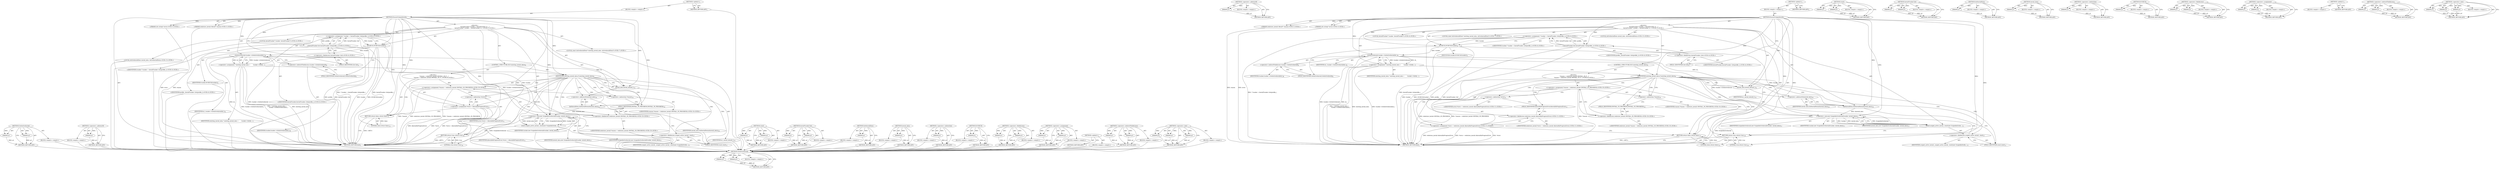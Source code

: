 digraph "&lt;operator&gt;.new" {
vulnerable_109 [label=<(METHOD,GetActiveInstall)>];
vulnerable_110 [label=<(PARAM,p1)>];
vulnerable_111 [label=<(PARAM,p2)>];
vulnerable_112 [label=<(BLOCK,&lt;empty&gt;,&lt;empty&gt;)>];
vulnerable_113 [label=<(METHOD_RETURN,ANY)>];
vulnerable_131 [label=<(METHOD,&lt;operator&gt;.addressOf)>];
vulnerable_132 [label=<(PARAM,p1)>];
vulnerable_133 [label=<(BLOCK,&lt;empty&gt;,&lt;empty&gt;)>];
vulnerable_134 [label=<(METHOD_RETURN,ANY)>];
vulnerable_6 [label=<(METHOD,&lt;global&gt;)<SUB>1</SUB>>];
vulnerable_7 [label=<(BLOCK,&lt;empty&gt;,&lt;empty&gt;)<SUB>1</SUB>>];
vulnerable_8 [label=<(METHOD,EnsureUniqueInstall)<SUB>1</SUB>>];
vulnerable_9 [label="<(PARAM,webstore_install::Result* reason)<SUB>2</SUB>>"];
vulnerable_10 [label="<(PARAM,std::string* error)<SUB>3</SUB>>"];
vulnerable_11 [label="<(BLOCK,{
  InstallTracker* tracker = InstallTracker::G...,{
  InstallTracker* tracker = InstallTracker::G...)<SUB>3</SUB>>"];
vulnerable_12 [label="<(LOCAL,InstallTracker* tracker: InstallTracker*)<SUB>4</SUB>>"];
vulnerable_13 [label="<(&lt;operator&gt;.assignment,* tracker = InstallTracker::Get(profile_))<SUB>4</SUB>>"];
vulnerable_14 [label="<(IDENTIFIER,tracker,* tracker = InstallTracker::Get(profile_))<SUB>4</SUB>>"];
vulnerable_15 [label="<(InstallTracker.Get,InstallTracker::Get(profile_))<SUB>4</SUB>>"];
vulnerable_16 [label="<(&lt;operator&gt;.fieldAccess,InstallTracker::Get)<SUB>4</SUB>>"];
vulnerable_17 [label="<(IDENTIFIER,InstallTracker,InstallTracker::Get(profile_))<SUB>4</SUB>>"];
vulnerable_18 [label=<(FIELD_IDENTIFIER,Get,Get)<SUB>4</SUB>>];
vulnerable_19 [label="<(IDENTIFIER,profile_,InstallTracker::Get(profile_))<SUB>4</SUB>>"];
vulnerable_20 [label=<(DCHECK,DCHECK(tracker))<SUB>5</SUB>>];
vulnerable_21 [label=<(IDENTIFIER,tracker,DCHECK(tracker))<SUB>5</SUB>>];
vulnerable_22 [label="<(LOCAL,const ActiveInstallData* existing_install_data: ActiveInstallData*)<SUB>7</SUB>>"];
vulnerable_23 [label=<(&lt;operator&gt;.assignment,* existing_install_data =
       tracker-&gt;GetAc...)<SUB>7</SUB>>];
vulnerable_24 [label=<(IDENTIFIER,existing_install_data,* existing_install_data =
       tracker-&gt;GetAc...)<SUB>7</SUB>>];
vulnerable_25 [label=<(GetActiveInstall,tracker-&gt;GetActiveInstall(id_))<SUB>8</SUB>>];
vulnerable_26 [label=<(&lt;operator&gt;.indirectFieldAccess,tracker-&gt;GetActiveInstall)<SUB>8</SUB>>];
vulnerable_27 [label=<(IDENTIFIER,tracker,tracker-&gt;GetActiveInstall(id_))<SUB>8</SUB>>];
vulnerable_28 [label=<(FIELD_IDENTIFIER,GetActiveInstall,GetActiveInstall)<SUB>8</SUB>>];
vulnerable_29 [label=<(IDENTIFIER,id_,tracker-&gt;GetActiveInstall(id_))<SUB>8</SUB>>];
vulnerable_30 [label=<(CONTROL_STRUCTURE,IF,if (existing_install_data))<SUB>9</SUB>>];
vulnerable_31 [label=<(IDENTIFIER,existing_install_data,if (existing_install_data))<SUB>9</SUB>>];
vulnerable_32 [label="<(BLOCK,{
     *reason = webstore_install::INSTALL_IN_P...,{
     *reason = webstore_install::INSTALL_IN_P...)<SUB>9</SUB>>"];
vulnerable_33 [label="<(&lt;operator&gt;.assignment,*reason = webstore_install::INSTALL_IN_PROGRESS)<SUB>10</SUB>>"];
vulnerable_34 [label=<(&lt;operator&gt;.indirection,*reason)<SUB>10</SUB>>];
vulnerable_35 [label="<(IDENTIFIER,reason,*reason = webstore_install::INSTALL_IN_PROGRESS)<SUB>10</SUB>>"];
vulnerable_36 [label="<(&lt;operator&gt;.fieldAccess,webstore_install::INSTALL_IN_PROGRESS)<SUB>10</SUB>>"];
vulnerable_37 [label="<(IDENTIFIER,webstore_install,*reason = webstore_install::INSTALL_IN_PROGRESS)<SUB>10</SUB>>"];
vulnerable_38 [label=<(FIELD_IDENTIFIER,INSTALL_IN_PROGRESS,INSTALL_IN_PROGRESS)<SUB>10</SUB>>];
vulnerable_39 [label=<(&lt;operator&gt;.assignment,*error = kInstallInProgressError)<SUB>11</SUB>>];
vulnerable_40 [label=<(&lt;operator&gt;.indirection,*error)<SUB>11</SUB>>];
vulnerable_41 [label=<(IDENTIFIER,error,*error = kInstallInProgressError)<SUB>11</SUB>>];
vulnerable_42 [label=<(IDENTIFIER,kInstallInProgressError,*error = kInstallInProgressError)<SUB>11</SUB>>];
vulnerable_43 [label=<(RETURN,return false;,return false;)<SUB>12</SUB>>];
vulnerable_44 [label=<(LITERAL,false,return false;)<SUB>12</SUB>>];
vulnerable_45 [label="<(LOCAL,ActiveInstallData install_data: ActiveInstallData)<SUB>15</SUB>>"];
vulnerable_46 [label=<(install_data,install_data(id_))<SUB>15</SUB>>];
vulnerable_47 [label=<(IDENTIFIER,id_,install_data(id_))<SUB>15</SUB>>];
vulnerable_48 [label=<(InitInstallData,InitInstallData(&amp;install_data))<SUB>16</SUB>>];
vulnerable_49 [label=<(&lt;operator&gt;.addressOf,&amp;install_data)<SUB>16</SUB>>];
vulnerable_50 [label=<(IDENTIFIER,install_data,InitInstallData(&amp;install_data))<SUB>16</SUB>>];
vulnerable_51 [label=<(reset,scoped_active_install_.reset(new ScopedActiveIn...)<SUB>17</SUB>>];
vulnerable_52 [label=<(&lt;operator&gt;.fieldAccess,scoped_active_install_.reset)<SUB>17</SUB>>];
vulnerable_53 [label=<(IDENTIFIER,scoped_active_install_,scoped_active_install_.reset(new ScopedActiveIn...)<SUB>17</SUB>>];
vulnerable_54 [label=<(FIELD_IDENTIFIER,reset,reset)<SUB>17</SUB>>];
vulnerable_55 [label=<(&lt;operator&gt;.new,new ScopedActiveInstall(tracker, install_data))<SUB>17</SUB>>];
vulnerable_56 [label=<(IDENTIFIER,ScopedActiveInstall,new ScopedActiveInstall(tracker, install_data))<SUB>17</SUB>>];
vulnerable_57 [label=<(IDENTIFIER,tracker,new ScopedActiveInstall(tracker, install_data))<SUB>17</SUB>>];
vulnerable_58 [label=<(IDENTIFIER,install_data,new ScopedActiveInstall(tracker, install_data))<SUB>17</SUB>>];
vulnerable_59 [label=<(RETURN,return true;,return true;)<SUB>18</SUB>>];
vulnerable_60 [label=<(LITERAL,true,return true;)<SUB>18</SUB>>];
vulnerable_61 [label=<(METHOD_RETURN,bool)<SUB>1</SUB>>];
vulnerable_63 [label=<(METHOD_RETURN,ANY)<SUB>1</SUB>>];
vulnerable_135 [label=<(METHOD,reset)>];
vulnerable_136 [label=<(PARAM,p1)>];
vulnerable_137 [label=<(PARAM,p2)>];
vulnerable_138 [label=<(BLOCK,&lt;empty&gt;,&lt;empty&gt;)>];
vulnerable_139 [label=<(METHOD_RETURN,ANY)>];
vulnerable_95 [label=<(METHOD,InstallTracker.Get)>];
vulnerable_96 [label=<(PARAM,p1)>];
vulnerable_97 [label=<(PARAM,p2)>];
vulnerable_98 [label=<(BLOCK,&lt;empty&gt;,&lt;empty&gt;)>];
vulnerable_99 [label=<(METHOD_RETURN,ANY)>];
vulnerable_127 [label=<(METHOD,InitInstallData)>];
vulnerable_128 [label=<(PARAM,p1)>];
vulnerable_129 [label=<(BLOCK,&lt;empty&gt;,&lt;empty&gt;)>];
vulnerable_130 [label=<(METHOD_RETURN,ANY)>];
vulnerable_123 [label=<(METHOD,install_data)>];
vulnerable_124 [label=<(PARAM,p1)>];
vulnerable_125 [label=<(BLOCK,&lt;empty&gt;,&lt;empty&gt;)>];
vulnerable_126 [label=<(METHOD_RETURN,ANY)>];
vulnerable_119 [label=<(METHOD,&lt;operator&gt;.indirection)>];
vulnerable_120 [label=<(PARAM,p1)>];
vulnerable_121 [label=<(BLOCK,&lt;empty&gt;,&lt;empty&gt;)>];
vulnerable_122 [label=<(METHOD_RETURN,ANY)>];
vulnerable_105 [label=<(METHOD,DCHECK)>];
vulnerable_106 [label=<(PARAM,p1)>];
vulnerable_107 [label=<(BLOCK,&lt;empty&gt;,&lt;empty&gt;)>];
vulnerable_108 [label=<(METHOD_RETURN,ANY)>];
vulnerable_100 [label=<(METHOD,&lt;operator&gt;.fieldAccess)>];
vulnerable_101 [label=<(PARAM,p1)>];
vulnerable_102 [label=<(PARAM,p2)>];
vulnerable_103 [label=<(BLOCK,&lt;empty&gt;,&lt;empty&gt;)>];
vulnerable_104 [label=<(METHOD_RETURN,ANY)>];
vulnerable_90 [label=<(METHOD,&lt;operator&gt;.assignment)>];
vulnerable_91 [label=<(PARAM,p1)>];
vulnerable_92 [label=<(PARAM,p2)>];
vulnerable_93 [label=<(BLOCK,&lt;empty&gt;,&lt;empty&gt;)>];
vulnerable_94 [label=<(METHOD_RETURN,ANY)>];
vulnerable_84 [label=<(METHOD,&lt;global&gt;)<SUB>1</SUB>>];
vulnerable_85 [label=<(BLOCK,&lt;empty&gt;,&lt;empty&gt;)>];
vulnerable_86 [label=<(METHOD_RETURN,ANY)>];
vulnerable_114 [label=<(METHOD,&lt;operator&gt;.indirectFieldAccess)>];
vulnerable_115 [label=<(PARAM,p1)>];
vulnerable_116 [label=<(PARAM,p2)>];
vulnerable_117 [label=<(BLOCK,&lt;empty&gt;,&lt;empty&gt;)>];
vulnerable_118 [label=<(METHOD_RETURN,ANY)>];
vulnerable_140 [label=<(METHOD,&lt;operator&gt;.new)>];
vulnerable_141 [label=<(PARAM,p1)>];
vulnerable_142 [label=<(PARAM,p2)>];
vulnerable_143 [label=<(PARAM,p3)>];
vulnerable_144 [label=<(BLOCK,&lt;empty&gt;,&lt;empty&gt;)>];
vulnerable_145 [label=<(METHOD_RETURN,ANY)>];
fixed_111 [label=<(METHOD,GetActiveInstall)>];
fixed_112 [label=<(PARAM,p1)>];
fixed_113 [label=<(PARAM,p2)>];
fixed_114 [label=<(BLOCK,&lt;empty&gt;,&lt;empty&gt;)>];
fixed_115 [label=<(METHOD_RETURN,ANY)>];
fixed_133 [label=<(METHOD,&lt;operator&gt;.addressOf)>];
fixed_134 [label=<(PARAM,p1)>];
fixed_135 [label=<(BLOCK,&lt;empty&gt;,&lt;empty&gt;)>];
fixed_136 [label=<(METHOD_RETURN,ANY)>];
fixed_6 [label=<(METHOD,&lt;global&gt;)<SUB>1</SUB>>];
fixed_7 [label=<(BLOCK,&lt;empty&gt;,&lt;empty&gt;)<SUB>1</SUB>>];
fixed_8 [label=<(METHOD,EnsureUniqueInstall)<SUB>1</SUB>>];
fixed_9 [label="<(PARAM,webstore_install::Result* reason)<SUB>2</SUB>>"];
fixed_10 [label="<(PARAM,std::string* error)<SUB>3</SUB>>"];
fixed_11 [label="<(BLOCK,{
  InstallTracker* tracker = InstallTracker::G...,{
  InstallTracker* tracker = InstallTracker::G...)<SUB>3</SUB>>"];
fixed_12 [label="<(LOCAL,InstallTracker* tracker: InstallTracker*)<SUB>4</SUB>>"];
fixed_13 [label="<(&lt;operator&gt;.assignment,* tracker = InstallTracker::Get(profile_))<SUB>4</SUB>>"];
fixed_14 [label="<(IDENTIFIER,tracker,* tracker = InstallTracker::Get(profile_))<SUB>4</SUB>>"];
fixed_15 [label="<(InstallTracker.Get,InstallTracker::Get(profile_))<SUB>4</SUB>>"];
fixed_16 [label="<(&lt;operator&gt;.fieldAccess,InstallTracker::Get)<SUB>4</SUB>>"];
fixed_17 [label="<(IDENTIFIER,InstallTracker,InstallTracker::Get(profile_))<SUB>4</SUB>>"];
fixed_18 [label=<(FIELD_IDENTIFIER,Get,Get)<SUB>4</SUB>>];
fixed_19 [label="<(IDENTIFIER,profile_,InstallTracker::Get(profile_))<SUB>4</SUB>>"];
fixed_20 [label=<(DCHECK,DCHECK(tracker))<SUB>5</SUB>>];
fixed_21 [label=<(IDENTIFIER,tracker,DCHECK(tracker))<SUB>5</SUB>>];
fixed_22 [label="<(LOCAL,const ActiveInstallData* existing_install_data: ActiveInstallData*)<SUB>7</SUB>>"];
fixed_23 [label=<(&lt;operator&gt;.assignment,* existing_install_data =
       tracker-&gt;GetAc...)<SUB>7</SUB>>];
fixed_24 [label=<(IDENTIFIER,existing_install_data,* existing_install_data =
       tracker-&gt;GetAc...)<SUB>7</SUB>>];
fixed_25 [label=<(GetActiveInstall,tracker-&gt;GetActiveInstall(id_))<SUB>8</SUB>>];
fixed_26 [label=<(&lt;operator&gt;.indirectFieldAccess,tracker-&gt;GetActiveInstall)<SUB>8</SUB>>];
fixed_27 [label=<(IDENTIFIER,tracker,tracker-&gt;GetActiveInstall(id_))<SUB>8</SUB>>];
fixed_28 [label=<(FIELD_IDENTIFIER,GetActiveInstall,GetActiveInstall)<SUB>8</SUB>>];
fixed_29 [label=<(IDENTIFIER,id_,tracker-&gt;GetActiveInstall(id_))<SUB>8</SUB>>];
fixed_30 [label=<(CONTROL_STRUCTURE,IF,if (existing_install_data))<SUB>9</SUB>>];
fixed_31 [label=<(IDENTIFIER,existing_install_data,if (existing_install_data))<SUB>9</SUB>>];
fixed_32 [label="<(BLOCK,{
     *reason = webstore_install::INSTALL_IN_P...,{
     *reason = webstore_install::INSTALL_IN_P...)<SUB>9</SUB>>"];
fixed_33 [label="<(&lt;operator&gt;.assignment,*reason = webstore_install::INSTALL_IN_PROGRESS)<SUB>10</SUB>>"];
fixed_34 [label=<(&lt;operator&gt;.indirection,*reason)<SUB>10</SUB>>];
fixed_35 [label="<(IDENTIFIER,reason,*reason = webstore_install::INSTALL_IN_PROGRESS)<SUB>10</SUB>>"];
fixed_36 [label="<(&lt;operator&gt;.fieldAccess,webstore_install::INSTALL_IN_PROGRESS)<SUB>10</SUB>>"];
fixed_37 [label="<(IDENTIFIER,webstore_install,*reason = webstore_install::INSTALL_IN_PROGRESS)<SUB>10</SUB>>"];
fixed_38 [label=<(FIELD_IDENTIFIER,INSTALL_IN_PROGRESS,INSTALL_IN_PROGRESS)<SUB>10</SUB>>];
fixed_39 [label="<(&lt;operator&gt;.assignment,*error = webstore_install::kInstallInProgressError)<SUB>11</SUB>>"];
fixed_40 [label=<(&lt;operator&gt;.indirection,*error)<SUB>11</SUB>>];
fixed_41 [label="<(IDENTIFIER,error,*error = webstore_install::kInstallInProgressError)<SUB>11</SUB>>"];
fixed_42 [label="<(&lt;operator&gt;.fieldAccess,webstore_install::kInstallInProgressError)<SUB>11</SUB>>"];
fixed_43 [label="<(IDENTIFIER,webstore_install,*error = webstore_install::kInstallInProgressError)<SUB>11</SUB>>"];
fixed_44 [label=<(FIELD_IDENTIFIER,kInstallInProgressError,kInstallInProgressError)<SUB>11</SUB>>];
fixed_45 [label=<(RETURN,return false;,return false;)<SUB>12</SUB>>];
fixed_46 [label=<(LITERAL,false,return false;)<SUB>12</SUB>>];
fixed_47 [label="<(LOCAL,ActiveInstallData install_data: ActiveInstallData)<SUB>15</SUB>>"];
fixed_48 [label=<(install_data,install_data(id_))<SUB>15</SUB>>];
fixed_49 [label=<(IDENTIFIER,id_,install_data(id_))<SUB>15</SUB>>];
fixed_50 [label=<(InitInstallData,InitInstallData(&amp;install_data))<SUB>16</SUB>>];
fixed_51 [label=<(&lt;operator&gt;.addressOf,&amp;install_data)<SUB>16</SUB>>];
fixed_52 [label=<(IDENTIFIER,install_data,InitInstallData(&amp;install_data))<SUB>16</SUB>>];
fixed_53 [label=<(reset,scoped_active_install_.reset(new ScopedActiveIn...)<SUB>17</SUB>>];
fixed_54 [label=<(&lt;operator&gt;.fieldAccess,scoped_active_install_.reset)<SUB>17</SUB>>];
fixed_55 [label=<(IDENTIFIER,scoped_active_install_,scoped_active_install_.reset(new ScopedActiveIn...)<SUB>17</SUB>>];
fixed_56 [label=<(FIELD_IDENTIFIER,reset,reset)<SUB>17</SUB>>];
fixed_57 [label=<(&lt;operator&gt;.new,new ScopedActiveInstall(tracker, install_data))<SUB>17</SUB>>];
fixed_58 [label=<(IDENTIFIER,ScopedActiveInstall,new ScopedActiveInstall(tracker, install_data))<SUB>17</SUB>>];
fixed_59 [label=<(IDENTIFIER,tracker,new ScopedActiveInstall(tracker, install_data))<SUB>17</SUB>>];
fixed_60 [label=<(IDENTIFIER,install_data,new ScopedActiveInstall(tracker, install_data))<SUB>17</SUB>>];
fixed_61 [label=<(RETURN,return true;,return true;)<SUB>18</SUB>>];
fixed_62 [label=<(LITERAL,true,return true;)<SUB>18</SUB>>];
fixed_63 [label=<(METHOD_RETURN,bool)<SUB>1</SUB>>];
fixed_65 [label=<(METHOD_RETURN,ANY)<SUB>1</SUB>>];
fixed_137 [label=<(METHOD,reset)>];
fixed_138 [label=<(PARAM,p1)>];
fixed_139 [label=<(PARAM,p2)>];
fixed_140 [label=<(BLOCK,&lt;empty&gt;,&lt;empty&gt;)>];
fixed_141 [label=<(METHOD_RETURN,ANY)>];
fixed_97 [label=<(METHOD,InstallTracker.Get)>];
fixed_98 [label=<(PARAM,p1)>];
fixed_99 [label=<(PARAM,p2)>];
fixed_100 [label=<(BLOCK,&lt;empty&gt;,&lt;empty&gt;)>];
fixed_101 [label=<(METHOD_RETURN,ANY)>];
fixed_129 [label=<(METHOD,InitInstallData)>];
fixed_130 [label=<(PARAM,p1)>];
fixed_131 [label=<(BLOCK,&lt;empty&gt;,&lt;empty&gt;)>];
fixed_132 [label=<(METHOD_RETURN,ANY)>];
fixed_125 [label=<(METHOD,install_data)>];
fixed_126 [label=<(PARAM,p1)>];
fixed_127 [label=<(BLOCK,&lt;empty&gt;,&lt;empty&gt;)>];
fixed_128 [label=<(METHOD_RETURN,ANY)>];
fixed_121 [label=<(METHOD,&lt;operator&gt;.indirection)>];
fixed_122 [label=<(PARAM,p1)>];
fixed_123 [label=<(BLOCK,&lt;empty&gt;,&lt;empty&gt;)>];
fixed_124 [label=<(METHOD_RETURN,ANY)>];
fixed_107 [label=<(METHOD,DCHECK)>];
fixed_108 [label=<(PARAM,p1)>];
fixed_109 [label=<(BLOCK,&lt;empty&gt;,&lt;empty&gt;)>];
fixed_110 [label=<(METHOD_RETURN,ANY)>];
fixed_102 [label=<(METHOD,&lt;operator&gt;.fieldAccess)>];
fixed_103 [label=<(PARAM,p1)>];
fixed_104 [label=<(PARAM,p2)>];
fixed_105 [label=<(BLOCK,&lt;empty&gt;,&lt;empty&gt;)>];
fixed_106 [label=<(METHOD_RETURN,ANY)>];
fixed_92 [label=<(METHOD,&lt;operator&gt;.assignment)>];
fixed_93 [label=<(PARAM,p1)>];
fixed_94 [label=<(PARAM,p2)>];
fixed_95 [label=<(BLOCK,&lt;empty&gt;,&lt;empty&gt;)>];
fixed_96 [label=<(METHOD_RETURN,ANY)>];
fixed_86 [label=<(METHOD,&lt;global&gt;)<SUB>1</SUB>>];
fixed_87 [label=<(BLOCK,&lt;empty&gt;,&lt;empty&gt;)>];
fixed_88 [label=<(METHOD_RETURN,ANY)>];
fixed_116 [label=<(METHOD,&lt;operator&gt;.indirectFieldAccess)>];
fixed_117 [label=<(PARAM,p1)>];
fixed_118 [label=<(PARAM,p2)>];
fixed_119 [label=<(BLOCK,&lt;empty&gt;,&lt;empty&gt;)>];
fixed_120 [label=<(METHOD_RETURN,ANY)>];
fixed_142 [label=<(METHOD,&lt;operator&gt;.new)>];
fixed_143 [label=<(PARAM,p1)>];
fixed_144 [label=<(PARAM,p2)>];
fixed_145 [label=<(PARAM,p3)>];
fixed_146 [label=<(BLOCK,&lt;empty&gt;,&lt;empty&gt;)>];
fixed_147 [label=<(METHOD_RETURN,ANY)>];
vulnerable_109 -> vulnerable_110  [key=0, label="AST: "];
vulnerable_109 -> vulnerable_110  [key=1, label="DDG: "];
vulnerable_109 -> vulnerable_112  [key=0, label="AST: "];
vulnerable_109 -> vulnerable_111  [key=0, label="AST: "];
vulnerable_109 -> vulnerable_111  [key=1, label="DDG: "];
vulnerable_109 -> vulnerable_113  [key=0, label="AST: "];
vulnerable_109 -> vulnerable_113  [key=1, label="CFG: "];
vulnerable_110 -> vulnerable_113  [key=0, label="DDG: p1"];
vulnerable_111 -> vulnerable_113  [key=0, label="DDG: p2"];
vulnerable_112 -> fixed_111  [key=0];
vulnerable_113 -> fixed_111  [key=0];
vulnerable_131 -> vulnerable_132  [key=0, label="AST: "];
vulnerable_131 -> vulnerable_132  [key=1, label="DDG: "];
vulnerable_131 -> vulnerable_133  [key=0, label="AST: "];
vulnerable_131 -> vulnerable_134  [key=0, label="AST: "];
vulnerable_131 -> vulnerable_134  [key=1, label="CFG: "];
vulnerable_132 -> vulnerable_134  [key=0, label="DDG: p1"];
vulnerable_133 -> fixed_111  [key=0];
vulnerable_134 -> fixed_111  [key=0];
vulnerable_6 -> vulnerable_7  [key=0, label="AST: "];
vulnerable_6 -> vulnerable_63  [key=0, label="AST: "];
vulnerable_6 -> vulnerable_63  [key=1, label="CFG: "];
vulnerable_7 -> vulnerable_8  [key=0, label="AST: "];
vulnerable_8 -> vulnerable_9  [key=0, label="AST: "];
vulnerable_8 -> vulnerable_9  [key=1, label="DDG: "];
vulnerable_8 -> vulnerable_10  [key=0, label="AST: "];
vulnerable_8 -> vulnerable_10  [key=1, label="DDG: "];
vulnerable_8 -> vulnerable_11  [key=0, label="AST: "];
vulnerable_8 -> vulnerable_61  [key=0, label="AST: "];
vulnerable_8 -> vulnerable_18  [key=0, label="CFG: "];
vulnerable_8 -> vulnerable_59  [key=0, label="DDG: "];
vulnerable_8 -> vulnerable_20  [key=0, label="DDG: "];
vulnerable_8 -> vulnerable_31  [key=0, label="DDG: "];
vulnerable_8 -> vulnerable_46  [key=0, label="DDG: "];
vulnerable_8 -> vulnerable_48  [key=0, label="DDG: "];
vulnerable_8 -> vulnerable_60  [key=0, label="DDG: "];
vulnerable_8 -> vulnerable_15  [key=0, label="DDG: "];
vulnerable_8 -> vulnerable_25  [key=0, label="DDG: "];
vulnerable_8 -> vulnerable_39  [key=0, label="DDG: "];
vulnerable_8 -> vulnerable_43  [key=0, label="DDG: "];
vulnerable_8 -> vulnerable_55  [key=0, label="DDG: "];
vulnerable_8 -> vulnerable_44  [key=0, label="DDG: "];
vulnerable_9 -> vulnerable_61  [key=0, label="DDG: reason"];
vulnerable_10 -> vulnerable_61  [key=0, label="DDG: error"];
vulnerable_11 -> vulnerable_12  [key=0, label="AST: "];
vulnerable_11 -> vulnerable_13  [key=0, label="AST: "];
vulnerable_11 -> vulnerable_20  [key=0, label="AST: "];
vulnerable_11 -> vulnerable_22  [key=0, label="AST: "];
vulnerable_11 -> vulnerable_23  [key=0, label="AST: "];
vulnerable_11 -> vulnerable_30  [key=0, label="AST: "];
vulnerable_11 -> vulnerable_45  [key=0, label="AST: "];
vulnerable_11 -> vulnerable_46  [key=0, label="AST: "];
vulnerable_11 -> vulnerable_48  [key=0, label="AST: "];
vulnerable_11 -> vulnerable_51  [key=0, label="AST: "];
vulnerable_11 -> vulnerable_59  [key=0, label="AST: "];
vulnerable_12 -> fixed_111  [key=0];
vulnerable_13 -> vulnerable_14  [key=0, label="AST: "];
vulnerable_13 -> vulnerable_15  [key=0, label="AST: "];
vulnerable_13 -> vulnerable_20  [key=0, label="CFG: "];
vulnerable_13 -> vulnerable_20  [key=1, label="DDG: tracker"];
vulnerable_13 -> vulnerable_61  [key=0, label="DDG: InstallTracker::Get(profile_)"];
vulnerable_13 -> vulnerable_61  [key=1, label="DDG: * tracker = InstallTracker::Get(profile_)"];
vulnerable_14 -> fixed_111  [key=0];
vulnerable_15 -> vulnerable_16  [key=0, label="AST: "];
vulnerable_15 -> vulnerable_19  [key=0, label="AST: "];
vulnerable_15 -> vulnerable_13  [key=0, label="CFG: "];
vulnerable_15 -> vulnerable_13  [key=1, label="DDG: InstallTracker::Get"];
vulnerable_15 -> vulnerable_13  [key=2, label="DDG: profile_"];
vulnerable_15 -> vulnerable_61  [key=0, label="DDG: InstallTracker::Get"];
vulnerable_15 -> vulnerable_61  [key=1, label="DDG: profile_"];
vulnerable_16 -> vulnerable_17  [key=0, label="AST: "];
vulnerable_16 -> vulnerable_18  [key=0, label="AST: "];
vulnerable_16 -> vulnerable_15  [key=0, label="CFG: "];
vulnerable_17 -> fixed_111  [key=0];
vulnerable_18 -> vulnerable_16  [key=0, label="CFG: "];
vulnerable_19 -> fixed_111  [key=0];
vulnerable_20 -> vulnerable_21  [key=0, label="AST: "];
vulnerable_20 -> vulnerable_28  [key=0, label="CFG: "];
vulnerable_20 -> vulnerable_61  [key=0, label="DDG: tracker"];
vulnerable_20 -> vulnerable_61  [key=1, label="DDG: DCHECK(tracker)"];
vulnerable_20 -> vulnerable_25  [key=0, label="DDG: tracker"];
vulnerable_20 -> vulnerable_55  [key=0, label="DDG: tracker"];
vulnerable_21 -> fixed_111  [key=0];
vulnerable_22 -> fixed_111  [key=0];
vulnerable_23 -> vulnerable_24  [key=0, label="AST: "];
vulnerable_23 -> vulnerable_25  [key=0, label="AST: "];
vulnerable_23 -> vulnerable_31  [key=0, label="CFG: "];
vulnerable_23 -> vulnerable_61  [key=0, label="DDG: existing_install_data"];
vulnerable_23 -> vulnerable_61  [key=1, label="DDG: tracker-&gt;GetActiveInstall(id_)"];
vulnerable_23 -> vulnerable_61  [key=2, label="DDG: * existing_install_data =
       tracker-&gt;GetActiveInstall(id_)"];
vulnerable_24 -> fixed_111  [key=0];
vulnerable_25 -> vulnerable_26  [key=0, label="AST: "];
vulnerable_25 -> vulnerable_29  [key=0, label="AST: "];
vulnerable_25 -> vulnerable_23  [key=0, label="CFG: "];
vulnerable_25 -> vulnerable_23  [key=1, label="DDG: tracker-&gt;GetActiveInstall"];
vulnerable_25 -> vulnerable_23  [key=2, label="DDG: id_"];
vulnerable_25 -> vulnerable_61  [key=0, label="DDG: tracker-&gt;GetActiveInstall"];
vulnerable_25 -> vulnerable_61  [key=1, label="DDG: id_"];
vulnerable_25 -> vulnerable_46  [key=0, label="DDG: id_"];
vulnerable_25 -> vulnerable_55  [key=0, label="DDG: tracker-&gt;GetActiveInstall"];
vulnerable_26 -> vulnerable_27  [key=0, label="AST: "];
vulnerable_26 -> vulnerable_28  [key=0, label="AST: "];
vulnerable_26 -> vulnerable_25  [key=0, label="CFG: "];
vulnerable_27 -> fixed_111  [key=0];
vulnerable_28 -> vulnerable_26  [key=0, label="CFG: "];
vulnerable_29 -> fixed_111  [key=0];
vulnerable_30 -> vulnerable_31  [key=0, label="AST: "];
vulnerable_30 -> vulnerable_32  [key=0, label="AST: "];
vulnerable_31 -> vulnerable_34  [key=0, label="CFG: "];
vulnerable_31 -> vulnerable_34  [key=1, label="CDG: "];
vulnerable_31 -> vulnerable_46  [key=0, label="CFG: "];
vulnerable_31 -> vulnerable_46  [key=1, label="CDG: "];
vulnerable_31 -> vulnerable_48  [key=0, label="CDG: "];
vulnerable_31 -> vulnerable_49  [key=0, label="CDG: "];
vulnerable_31 -> vulnerable_33  [key=0, label="CDG: "];
vulnerable_31 -> vulnerable_51  [key=0, label="CDG: "];
vulnerable_31 -> vulnerable_36  [key=0, label="CDG: "];
vulnerable_31 -> vulnerable_52  [key=0, label="CDG: "];
vulnerable_31 -> vulnerable_38  [key=0, label="CDG: "];
vulnerable_31 -> vulnerable_40  [key=0, label="CDG: "];
vulnerable_31 -> vulnerable_59  [key=0, label="CDG: "];
vulnerable_31 -> vulnerable_55  [key=0, label="CDG: "];
vulnerable_31 -> vulnerable_54  [key=0, label="CDG: "];
vulnerable_31 -> vulnerable_39  [key=0, label="CDG: "];
vulnerable_31 -> vulnerable_43  [key=0, label="CDG: "];
vulnerable_32 -> vulnerable_33  [key=0, label="AST: "];
vulnerable_32 -> vulnerable_39  [key=0, label="AST: "];
vulnerable_32 -> vulnerable_43  [key=0, label="AST: "];
vulnerable_33 -> vulnerable_34  [key=0, label="AST: "];
vulnerable_33 -> vulnerable_36  [key=0, label="AST: "];
vulnerable_33 -> vulnerable_40  [key=0, label="CFG: "];
vulnerable_33 -> vulnerable_61  [key=0, label="DDG: *reason"];
vulnerable_33 -> vulnerable_61  [key=1, label="DDG: webstore_install::INSTALL_IN_PROGRESS"];
vulnerable_33 -> vulnerable_61  [key=2, label="DDG: *reason = webstore_install::INSTALL_IN_PROGRESS"];
vulnerable_34 -> vulnerable_35  [key=0, label="AST: "];
vulnerable_34 -> vulnerable_38  [key=0, label="CFG: "];
vulnerable_35 -> fixed_111  [key=0];
vulnerable_36 -> vulnerable_37  [key=0, label="AST: "];
vulnerable_36 -> vulnerable_38  [key=0, label="AST: "];
vulnerable_36 -> vulnerable_33  [key=0, label="CFG: "];
vulnerable_37 -> fixed_111  [key=0];
vulnerable_38 -> vulnerable_36  [key=0, label="CFG: "];
vulnerable_39 -> vulnerable_40  [key=0, label="AST: "];
vulnerable_39 -> vulnerable_42  [key=0, label="AST: "];
vulnerable_39 -> vulnerable_43  [key=0, label="CFG: "];
vulnerable_39 -> vulnerable_61  [key=0, label="DDG: *error"];
vulnerable_39 -> vulnerable_61  [key=1, label="DDG: *error = kInstallInProgressError"];
vulnerable_39 -> vulnerable_61  [key=2, label="DDG: kInstallInProgressError"];
vulnerable_40 -> vulnerable_41  [key=0, label="AST: "];
vulnerable_40 -> vulnerable_39  [key=0, label="CFG: "];
vulnerable_41 -> fixed_111  [key=0];
vulnerable_42 -> fixed_111  [key=0];
vulnerable_43 -> vulnerable_44  [key=0, label="AST: "];
vulnerable_43 -> vulnerable_61  [key=0, label="CFG: "];
vulnerable_43 -> vulnerable_61  [key=1, label="DDG: &lt;RET&gt;"];
vulnerable_44 -> vulnerable_43  [key=0, label="DDG: false"];
vulnerable_45 -> fixed_111  [key=0];
vulnerable_46 -> vulnerable_47  [key=0, label="AST: "];
vulnerable_46 -> vulnerable_49  [key=0, label="CFG: "];
vulnerable_47 -> fixed_111  [key=0];
vulnerable_48 -> vulnerable_49  [key=0, label="AST: "];
vulnerable_48 -> vulnerable_54  [key=0, label="CFG: "];
vulnerable_48 -> vulnerable_55  [key=0, label="DDG: &amp;install_data"];
vulnerable_49 -> vulnerable_50  [key=0, label="AST: "];
vulnerable_49 -> vulnerable_48  [key=0, label="CFG: "];
vulnerable_50 -> fixed_111  [key=0];
vulnerable_51 -> vulnerable_52  [key=0, label="AST: "];
vulnerable_51 -> vulnerable_55  [key=0, label="AST: "];
vulnerable_51 -> vulnerable_59  [key=0, label="CFG: "];
vulnerable_52 -> vulnerable_53  [key=0, label="AST: "];
vulnerable_52 -> vulnerable_54  [key=0, label="AST: "];
vulnerable_52 -> vulnerable_55  [key=0, label="CFG: "];
vulnerable_53 -> fixed_111  [key=0];
vulnerable_54 -> vulnerable_52  [key=0, label="CFG: "];
vulnerable_55 -> vulnerable_56  [key=0, label="AST: "];
vulnerable_55 -> vulnerable_57  [key=0, label="AST: "];
vulnerable_55 -> vulnerable_58  [key=0, label="AST: "];
vulnerable_55 -> vulnerable_51  [key=0, label="CFG: "];
vulnerable_55 -> vulnerable_51  [key=1, label="DDG: ScopedActiveInstall"];
vulnerable_55 -> vulnerable_51  [key=2, label="DDG: tracker"];
vulnerable_55 -> vulnerable_51  [key=3, label="DDG: install_data"];
vulnerable_55 -> vulnerable_61  [key=0, label="DDG: ScopedActiveInstall"];
vulnerable_56 -> fixed_111  [key=0];
vulnerable_57 -> fixed_111  [key=0];
vulnerable_58 -> fixed_111  [key=0];
vulnerable_59 -> vulnerable_60  [key=0, label="AST: "];
vulnerable_59 -> vulnerable_61  [key=0, label="CFG: "];
vulnerable_59 -> vulnerable_61  [key=1, label="DDG: &lt;RET&gt;"];
vulnerable_60 -> vulnerable_59  [key=0, label="DDG: true"];
vulnerable_61 -> fixed_111  [key=0];
vulnerable_63 -> fixed_111  [key=0];
vulnerable_135 -> vulnerable_136  [key=0, label="AST: "];
vulnerable_135 -> vulnerable_136  [key=1, label="DDG: "];
vulnerable_135 -> vulnerable_138  [key=0, label="AST: "];
vulnerable_135 -> vulnerable_137  [key=0, label="AST: "];
vulnerable_135 -> vulnerable_137  [key=1, label="DDG: "];
vulnerable_135 -> vulnerable_139  [key=0, label="AST: "];
vulnerable_135 -> vulnerable_139  [key=1, label="CFG: "];
vulnerable_136 -> vulnerable_139  [key=0, label="DDG: p1"];
vulnerable_137 -> vulnerable_139  [key=0, label="DDG: p2"];
vulnerable_138 -> fixed_111  [key=0];
vulnerable_139 -> fixed_111  [key=0];
vulnerable_95 -> vulnerable_96  [key=0, label="AST: "];
vulnerable_95 -> vulnerable_96  [key=1, label="DDG: "];
vulnerable_95 -> vulnerable_98  [key=0, label="AST: "];
vulnerable_95 -> vulnerable_97  [key=0, label="AST: "];
vulnerable_95 -> vulnerable_97  [key=1, label="DDG: "];
vulnerable_95 -> vulnerable_99  [key=0, label="AST: "];
vulnerable_95 -> vulnerable_99  [key=1, label="CFG: "];
vulnerable_96 -> vulnerable_99  [key=0, label="DDG: p1"];
vulnerable_97 -> vulnerable_99  [key=0, label="DDG: p2"];
vulnerable_98 -> fixed_111  [key=0];
vulnerable_99 -> fixed_111  [key=0];
vulnerable_127 -> vulnerable_128  [key=0, label="AST: "];
vulnerable_127 -> vulnerable_128  [key=1, label="DDG: "];
vulnerable_127 -> vulnerable_129  [key=0, label="AST: "];
vulnerable_127 -> vulnerable_130  [key=0, label="AST: "];
vulnerable_127 -> vulnerable_130  [key=1, label="CFG: "];
vulnerable_128 -> vulnerable_130  [key=0, label="DDG: p1"];
vulnerable_129 -> fixed_111  [key=0];
vulnerable_130 -> fixed_111  [key=0];
vulnerable_123 -> vulnerable_124  [key=0, label="AST: "];
vulnerable_123 -> vulnerable_124  [key=1, label="DDG: "];
vulnerable_123 -> vulnerable_125  [key=0, label="AST: "];
vulnerable_123 -> vulnerable_126  [key=0, label="AST: "];
vulnerable_123 -> vulnerable_126  [key=1, label="CFG: "];
vulnerable_124 -> vulnerable_126  [key=0, label="DDG: p1"];
vulnerable_125 -> fixed_111  [key=0];
vulnerable_126 -> fixed_111  [key=0];
vulnerable_119 -> vulnerable_120  [key=0, label="AST: "];
vulnerable_119 -> vulnerable_120  [key=1, label="DDG: "];
vulnerable_119 -> vulnerable_121  [key=0, label="AST: "];
vulnerable_119 -> vulnerable_122  [key=0, label="AST: "];
vulnerable_119 -> vulnerable_122  [key=1, label="CFG: "];
vulnerable_120 -> vulnerable_122  [key=0, label="DDG: p1"];
vulnerable_121 -> fixed_111  [key=0];
vulnerable_122 -> fixed_111  [key=0];
vulnerable_105 -> vulnerable_106  [key=0, label="AST: "];
vulnerable_105 -> vulnerable_106  [key=1, label="DDG: "];
vulnerable_105 -> vulnerable_107  [key=0, label="AST: "];
vulnerable_105 -> vulnerable_108  [key=0, label="AST: "];
vulnerable_105 -> vulnerable_108  [key=1, label="CFG: "];
vulnerable_106 -> vulnerable_108  [key=0, label="DDG: p1"];
vulnerable_107 -> fixed_111  [key=0];
vulnerable_108 -> fixed_111  [key=0];
vulnerable_100 -> vulnerable_101  [key=0, label="AST: "];
vulnerable_100 -> vulnerable_101  [key=1, label="DDG: "];
vulnerable_100 -> vulnerable_103  [key=0, label="AST: "];
vulnerable_100 -> vulnerable_102  [key=0, label="AST: "];
vulnerable_100 -> vulnerable_102  [key=1, label="DDG: "];
vulnerable_100 -> vulnerable_104  [key=0, label="AST: "];
vulnerable_100 -> vulnerable_104  [key=1, label="CFG: "];
vulnerable_101 -> vulnerable_104  [key=0, label="DDG: p1"];
vulnerable_102 -> vulnerable_104  [key=0, label="DDG: p2"];
vulnerable_103 -> fixed_111  [key=0];
vulnerable_104 -> fixed_111  [key=0];
vulnerable_90 -> vulnerable_91  [key=0, label="AST: "];
vulnerable_90 -> vulnerable_91  [key=1, label="DDG: "];
vulnerable_90 -> vulnerable_93  [key=0, label="AST: "];
vulnerable_90 -> vulnerable_92  [key=0, label="AST: "];
vulnerable_90 -> vulnerable_92  [key=1, label="DDG: "];
vulnerable_90 -> vulnerable_94  [key=0, label="AST: "];
vulnerable_90 -> vulnerable_94  [key=1, label="CFG: "];
vulnerable_91 -> vulnerable_94  [key=0, label="DDG: p1"];
vulnerable_92 -> vulnerable_94  [key=0, label="DDG: p2"];
vulnerable_93 -> fixed_111  [key=0];
vulnerable_94 -> fixed_111  [key=0];
vulnerable_84 -> vulnerable_85  [key=0, label="AST: "];
vulnerable_84 -> vulnerable_86  [key=0, label="AST: "];
vulnerable_84 -> vulnerable_86  [key=1, label="CFG: "];
vulnerable_85 -> fixed_111  [key=0];
vulnerable_86 -> fixed_111  [key=0];
vulnerable_114 -> vulnerable_115  [key=0, label="AST: "];
vulnerable_114 -> vulnerable_115  [key=1, label="DDG: "];
vulnerable_114 -> vulnerable_117  [key=0, label="AST: "];
vulnerable_114 -> vulnerable_116  [key=0, label="AST: "];
vulnerable_114 -> vulnerable_116  [key=1, label="DDG: "];
vulnerable_114 -> vulnerable_118  [key=0, label="AST: "];
vulnerable_114 -> vulnerable_118  [key=1, label="CFG: "];
vulnerable_115 -> vulnerable_118  [key=0, label="DDG: p1"];
vulnerable_116 -> vulnerable_118  [key=0, label="DDG: p2"];
vulnerable_117 -> fixed_111  [key=0];
vulnerable_118 -> fixed_111  [key=0];
vulnerable_140 -> vulnerable_141  [key=0, label="AST: "];
vulnerable_140 -> vulnerable_141  [key=1, label="DDG: "];
vulnerable_140 -> vulnerable_144  [key=0, label="AST: "];
vulnerable_140 -> vulnerable_142  [key=0, label="AST: "];
vulnerable_140 -> vulnerable_142  [key=1, label="DDG: "];
vulnerable_140 -> vulnerable_145  [key=0, label="AST: "];
vulnerable_140 -> vulnerable_145  [key=1, label="CFG: "];
vulnerable_140 -> vulnerable_143  [key=0, label="AST: "];
vulnerable_140 -> vulnerable_143  [key=1, label="DDG: "];
vulnerable_141 -> vulnerable_145  [key=0, label="DDG: p1"];
vulnerable_142 -> vulnerable_145  [key=0, label="DDG: p2"];
vulnerable_143 -> vulnerable_145  [key=0, label="DDG: p3"];
vulnerable_144 -> fixed_111  [key=0];
vulnerable_145 -> fixed_111  [key=0];
fixed_111 -> fixed_112  [key=0, label="AST: "];
fixed_111 -> fixed_112  [key=1, label="DDG: "];
fixed_111 -> fixed_114  [key=0, label="AST: "];
fixed_111 -> fixed_113  [key=0, label="AST: "];
fixed_111 -> fixed_113  [key=1, label="DDG: "];
fixed_111 -> fixed_115  [key=0, label="AST: "];
fixed_111 -> fixed_115  [key=1, label="CFG: "];
fixed_112 -> fixed_115  [key=0, label="DDG: p1"];
fixed_113 -> fixed_115  [key=0, label="DDG: p2"];
fixed_133 -> fixed_134  [key=0, label="AST: "];
fixed_133 -> fixed_134  [key=1, label="DDG: "];
fixed_133 -> fixed_135  [key=0, label="AST: "];
fixed_133 -> fixed_136  [key=0, label="AST: "];
fixed_133 -> fixed_136  [key=1, label="CFG: "];
fixed_134 -> fixed_136  [key=0, label="DDG: p1"];
fixed_6 -> fixed_7  [key=0, label="AST: "];
fixed_6 -> fixed_65  [key=0, label="AST: "];
fixed_6 -> fixed_65  [key=1, label="CFG: "];
fixed_7 -> fixed_8  [key=0, label="AST: "];
fixed_8 -> fixed_9  [key=0, label="AST: "];
fixed_8 -> fixed_9  [key=1, label="DDG: "];
fixed_8 -> fixed_10  [key=0, label="AST: "];
fixed_8 -> fixed_10  [key=1, label="DDG: "];
fixed_8 -> fixed_11  [key=0, label="AST: "];
fixed_8 -> fixed_63  [key=0, label="AST: "];
fixed_8 -> fixed_18  [key=0, label="CFG: "];
fixed_8 -> fixed_61  [key=0, label="DDG: "];
fixed_8 -> fixed_20  [key=0, label="DDG: "];
fixed_8 -> fixed_31  [key=0, label="DDG: "];
fixed_8 -> fixed_48  [key=0, label="DDG: "];
fixed_8 -> fixed_50  [key=0, label="DDG: "];
fixed_8 -> fixed_62  [key=0, label="DDG: "];
fixed_8 -> fixed_15  [key=0, label="DDG: "];
fixed_8 -> fixed_25  [key=0, label="DDG: "];
fixed_8 -> fixed_45  [key=0, label="DDG: "];
fixed_8 -> fixed_57  [key=0, label="DDG: "];
fixed_8 -> fixed_46  [key=0, label="DDG: "];
fixed_9 -> fixed_63  [key=0, label="DDG: reason"];
fixed_10 -> fixed_63  [key=0, label="DDG: error"];
fixed_11 -> fixed_12  [key=0, label="AST: "];
fixed_11 -> fixed_13  [key=0, label="AST: "];
fixed_11 -> fixed_20  [key=0, label="AST: "];
fixed_11 -> fixed_22  [key=0, label="AST: "];
fixed_11 -> fixed_23  [key=0, label="AST: "];
fixed_11 -> fixed_30  [key=0, label="AST: "];
fixed_11 -> fixed_47  [key=0, label="AST: "];
fixed_11 -> fixed_48  [key=0, label="AST: "];
fixed_11 -> fixed_50  [key=0, label="AST: "];
fixed_11 -> fixed_53  [key=0, label="AST: "];
fixed_11 -> fixed_61  [key=0, label="AST: "];
fixed_13 -> fixed_14  [key=0, label="AST: "];
fixed_13 -> fixed_15  [key=0, label="AST: "];
fixed_13 -> fixed_20  [key=0, label="CFG: "];
fixed_13 -> fixed_20  [key=1, label="DDG: tracker"];
fixed_13 -> fixed_63  [key=0, label="DDG: InstallTracker::Get(profile_)"];
fixed_13 -> fixed_63  [key=1, label="DDG: * tracker = InstallTracker::Get(profile_)"];
fixed_15 -> fixed_16  [key=0, label="AST: "];
fixed_15 -> fixed_19  [key=0, label="AST: "];
fixed_15 -> fixed_13  [key=0, label="CFG: "];
fixed_15 -> fixed_13  [key=1, label="DDG: InstallTracker::Get"];
fixed_15 -> fixed_13  [key=2, label="DDG: profile_"];
fixed_15 -> fixed_63  [key=0, label="DDG: InstallTracker::Get"];
fixed_15 -> fixed_63  [key=1, label="DDG: profile_"];
fixed_16 -> fixed_17  [key=0, label="AST: "];
fixed_16 -> fixed_18  [key=0, label="AST: "];
fixed_16 -> fixed_15  [key=0, label="CFG: "];
fixed_18 -> fixed_16  [key=0, label="CFG: "];
fixed_20 -> fixed_21  [key=0, label="AST: "];
fixed_20 -> fixed_28  [key=0, label="CFG: "];
fixed_20 -> fixed_63  [key=0, label="DDG: tracker"];
fixed_20 -> fixed_63  [key=1, label="DDG: DCHECK(tracker)"];
fixed_20 -> fixed_25  [key=0, label="DDG: tracker"];
fixed_20 -> fixed_57  [key=0, label="DDG: tracker"];
fixed_23 -> fixed_24  [key=0, label="AST: "];
fixed_23 -> fixed_25  [key=0, label="AST: "];
fixed_23 -> fixed_31  [key=0, label="CFG: "];
fixed_23 -> fixed_63  [key=0, label="DDG: existing_install_data"];
fixed_23 -> fixed_63  [key=1, label="DDG: tracker-&gt;GetActiveInstall(id_)"];
fixed_23 -> fixed_63  [key=2, label="DDG: * existing_install_data =
       tracker-&gt;GetActiveInstall(id_)"];
fixed_25 -> fixed_26  [key=0, label="AST: "];
fixed_25 -> fixed_29  [key=0, label="AST: "];
fixed_25 -> fixed_23  [key=0, label="CFG: "];
fixed_25 -> fixed_23  [key=1, label="DDG: tracker-&gt;GetActiveInstall"];
fixed_25 -> fixed_23  [key=2, label="DDG: id_"];
fixed_25 -> fixed_63  [key=0, label="DDG: tracker-&gt;GetActiveInstall"];
fixed_25 -> fixed_63  [key=1, label="DDG: id_"];
fixed_25 -> fixed_48  [key=0, label="DDG: id_"];
fixed_25 -> fixed_57  [key=0, label="DDG: tracker-&gt;GetActiveInstall"];
fixed_26 -> fixed_27  [key=0, label="AST: "];
fixed_26 -> fixed_28  [key=0, label="AST: "];
fixed_26 -> fixed_25  [key=0, label="CFG: "];
fixed_28 -> fixed_26  [key=0, label="CFG: "];
fixed_30 -> fixed_31  [key=0, label="AST: "];
fixed_30 -> fixed_32  [key=0, label="AST: "];
fixed_31 -> fixed_34  [key=0, label="CFG: "];
fixed_31 -> fixed_34  [key=1, label="CDG: "];
fixed_31 -> fixed_48  [key=0, label="CFG: "];
fixed_31 -> fixed_48  [key=1, label="CDG: "];
fixed_31 -> fixed_33  [key=0, label="CDG: "];
fixed_31 -> fixed_61  [key=0, label="CDG: "];
fixed_31 -> fixed_42  [key=0, label="CDG: "];
fixed_31 -> fixed_51  [key=0, label="CDG: "];
fixed_31 -> fixed_57  [key=0, label="CDG: "];
fixed_31 -> fixed_36  [key=0, label="CDG: "];
fixed_31 -> fixed_53  [key=0, label="CDG: "];
fixed_31 -> fixed_38  [key=0, label="CDG: "];
fixed_31 -> fixed_56  [key=0, label="CDG: "];
fixed_31 -> fixed_45  [key=0, label="CDG: "];
fixed_31 -> fixed_40  [key=0, label="CDG: "];
fixed_31 -> fixed_50  [key=0, label="CDG: "];
fixed_31 -> fixed_44  [key=0, label="CDG: "];
fixed_31 -> fixed_54  [key=0, label="CDG: "];
fixed_31 -> fixed_39  [key=0, label="CDG: "];
fixed_32 -> fixed_33  [key=0, label="AST: "];
fixed_32 -> fixed_39  [key=0, label="AST: "];
fixed_32 -> fixed_45  [key=0, label="AST: "];
fixed_33 -> fixed_34  [key=0, label="AST: "];
fixed_33 -> fixed_36  [key=0, label="AST: "];
fixed_33 -> fixed_40  [key=0, label="CFG: "];
fixed_33 -> fixed_63  [key=0, label="DDG: *reason"];
fixed_33 -> fixed_63  [key=1, label="DDG: webstore_install::INSTALL_IN_PROGRESS"];
fixed_33 -> fixed_63  [key=2, label="DDG: *reason = webstore_install::INSTALL_IN_PROGRESS"];
fixed_34 -> fixed_35  [key=0, label="AST: "];
fixed_34 -> fixed_38  [key=0, label="CFG: "];
fixed_36 -> fixed_37  [key=0, label="AST: "];
fixed_36 -> fixed_38  [key=0, label="AST: "];
fixed_36 -> fixed_33  [key=0, label="CFG: "];
fixed_38 -> fixed_36  [key=0, label="CFG: "];
fixed_39 -> fixed_40  [key=0, label="AST: "];
fixed_39 -> fixed_42  [key=0, label="AST: "];
fixed_39 -> fixed_45  [key=0, label="CFG: "];
fixed_39 -> fixed_63  [key=0, label="DDG: *error"];
fixed_39 -> fixed_63  [key=1, label="DDG: webstore_install::kInstallInProgressError"];
fixed_39 -> fixed_63  [key=2, label="DDG: *error = webstore_install::kInstallInProgressError"];
fixed_40 -> fixed_41  [key=0, label="AST: "];
fixed_40 -> fixed_44  [key=0, label="CFG: "];
fixed_42 -> fixed_43  [key=0, label="AST: "];
fixed_42 -> fixed_44  [key=0, label="AST: "];
fixed_42 -> fixed_39  [key=0, label="CFG: "];
fixed_44 -> fixed_42  [key=0, label="CFG: "];
fixed_45 -> fixed_46  [key=0, label="AST: "];
fixed_45 -> fixed_63  [key=0, label="CFG: "];
fixed_45 -> fixed_63  [key=1, label="DDG: &lt;RET&gt;"];
fixed_46 -> fixed_45  [key=0, label="DDG: false"];
fixed_48 -> fixed_49  [key=0, label="AST: "];
fixed_48 -> fixed_51  [key=0, label="CFG: "];
fixed_50 -> fixed_51  [key=0, label="AST: "];
fixed_50 -> fixed_56  [key=0, label="CFG: "];
fixed_50 -> fixed_57  [key=0, label="DDG: &amp;install_data"];
fixed_51 -> fixed_52  [key=0, label="AST: "];
fixed_51 -> fixed_50  [key=0, label="CFG: "];
fixed_53 -> fixed_54  [key=0, label="AST: "];
fixed_53 -> fixed_57  [key=0, label="AST: "];
fixed_53 -> fixed_61  [key=0, label="CFG: "];
fixed_54 -> fixed_55  [key=0, label="AST: "];
fixed_54 -> fixed_56  [key=0, label="AST: "];
fixed_54 -> fixed_57  [key=0, label="CFG: "];
fixed_56 -> fixed_54  [key=0, label="CFG: "];
fixed_57 -> fixed_58  [key=0, label="AST: "];
fixed_57 -> fixed_59  [key=0, label="AST: "];
fixed_57 -> fixed_60  [key=0, label="AST: "];
fixed_57 -> fixed_53  [key=0, label="CFG: "];
fixed_57 -> fixed_53  [key=1, label="DDG: ScopedActiveInstall"];
fixed_57 -> fixed_53  [key=2, label="DDG: tracker"];
fixed_57 -> fixed_53  [key=3, label="DDG: install_data"];
fixed_57 -> fixed_63  [key=0, label="DDG: ScopedActiveInstall"];
fixed_61 -> fixed_62  [key=0, label="AST: "];
fixed_61 -> fixed_63  [key=0, label="CFG: "];
fixed_61 -> fixed_63  [key=1, label="DDG: &lt;RET&gt;"];
fixed_62 -> fixed_61  [key=0, label="DDG: true"];
fixed_137 -> fixed_138  [key=0, label="AST: "];
fixed_137 -> fixed_138  [key=1, label="DDG: "];
fixed_137 -> fixed_140  [key=0, label="AST: "];
fixed_137 -> fixed_139  [key=0, label="AST: "];
fixed_137 -> fixed_139  [key=1, label="DDG: "];
fixed_137 -> fixed_141  [key=0, label="AST: "];
fixed_137 -> fixed_141  [key=1, label="CFG: "];
fixed_138 -> fixed_141  [key=0, label="DDG: p1"];
fixed_139 -> fixed_141  [key=0, label="DDG: p2"];
fixed_97 -> fixed_98  [key=0, label="AST: "];
fixed_97 -> fixed_98  [key=1, label="DDG: "];
fixed_97 -> fixed_100  [key=0, label="AST: "];
fixed_97 -> fixed_99  [key=0, label="AST: "];
fixed_97 -> fixed_99  [key=1, label="DDG: "];
fixed_97 -> fixed_101  [key=0, label="AST: "];
fixed_97 -> fixed_101  [key=1, label="CFG: "];
fixed_98 -> fixed_101  [key=0, label="DDG: p1"];
fixed_99 -> fixed_101  [key=0, label="DDG: p2"];
fixed_129 -> fixed_130  [key=0, label="AST: "];
fixed_129 -> fixed_130  [key=1, label="DDG: "];
fixed_129 -> fixed_131  [key=0, label="AST: "];
fixed_129 -> fixed_132  [key=0, label="AST: "];
fixed_129 -> fixed_132  [key=1, label="CFG: "];
fixed_130 -> fixed_132  [key=0, label="DDG: p1"];
fixed_125 -> fixed_126  [key=0, label="AST: "];
fixed_125 -> fixed_126  [key=1, label="DDG: "];
fixed_125 -> fixed_127  [key=0, label="AST: "];
fixed_125 -> fixed_128  [key=0, label="AST: "];
fixed_125 -> fixed_128  [key=1, label="CFG: "];
fixed_126 -> fixed_128  [key=0, label="DDG: p1"];
fixed_121 -> fixed_122  [key=0, label="AST: "];
fixed_121 -> fixed_122  [key=1, label="DDG: "];
fixed_121 -> fixed_123  [key=0, label="AST: "];
fixed_121 -> fixed_124  [key=0, label="AST: "];
fixed_121 -> fixed_124  [key=1, label="CFG: "];
fixed_122 -> fixed_124  [key=0, label="DDG: p1"];
fixed_107 -> fixed_108  [key=0, label="AST: "];
fixed_107 -> fixed_108  [key=1, label="DDG: "];
fixed_107 -> fixed_109  [key=0, label="AST: "];
fixed_107 -> fixed_110  [key=0, label="AST: "];
fixed_107 -> fixed_110  [key=1, label="CFG: "];
fixed_108 -> fixed_110  [key=0, label="DDG: p1"];
fixed_102 -> fixed_103  [key=0, label="AST: "];
fixed_102 -> fixed_103  [key=1, label="DDG: "];
fixed_102 -> fixed_105  [key=0, label="AST: "];
fixed_102 -> fixed_104  [key=0, label="AST: "];
fixed_102 -> fixed_104  [key=1, label="DDG: "];
fixed_102 -> fixed_106  [key=0, label="AST: "];
fixed_102 -> fixed_106  [key=1, label="CFG: "];
fixed_103 -> fixed_106  [key=0, label="DDG: p1"];
fixed_104 -> fixed_106  [key=0, label="DDG: p2"];
fixed_92 -> fixed_93  [key=0, label="AST: "];
fixed_92 -> fixed_93  [key=1, label="DDG: "];
fixed_92 -> fixed_95  [key=0, label="AST: "];
fixed_92 -> fixed_94  [key=0, label="AST: "];
fixed_92 -> fixed_94  [key=1, label="DDG: "];
fixed_92 -> fixed_96  [key=0, label="AST: "];
fixed_92 -> fixed_96  [key=1, label="CFG: "];
fixed_93 -> fixed_96  [key=0, label="DDG: p1"];
fixed_94 -> fixed_96  [key=0, label="DDG: p2"];
fixed_86 -> fixed_87  [key=0, label="AST: "];
fixed_86 -> fixed_88  [key=0, label="AST: "];
fixed_86 -> fixed_88  [key=1, label="CFG: "];
fixed_116 -> fixed_117  [key=0, label="AST: "];
fixed_116 -> fixed_117  [key=1, label="DDG: "];
fixed_116 -> fixed_119  [key=0, label="AST: "];
fixed_116 -> fixed_118  [key=0, label="AST: "];
fixed_116 -> fixed_118  [key=1, label="DDG: "];
fixed_116 -> fixed_120  [key=0, label="AST: "];
fixed_116 -> fixed_120  [key=1, label="CFG: "];
fixed_117 -> fixed_120  [key=0, label="DDG: p1"];
fixed_118 -> fixed_120  [key=0, label="DDG: p2"];
fixed_142 -> fixed_143  [key=0, label="AST: "];
fixed_142 -> fixed_143  [key=1, label="DDG: "];
fixed_142 -> fixed_146  [key=0, label="AST: "];
fixed_142 -> fixed_144  [key=0, label="AST: "];
fixed_142 -> fixed_144  [key=1, label="DDG: "];
fixed_142 -> fixed_147  [key=0, label="AST: "];
fixed_142 -> fixed_147  [key=1, label="CFG: "];
fixed_142 -> fixed_145  [key=0, label="AST: "];
fixed_142 -> fixed_145  [key=1, label="DDG: "];
fixed_143 -> fixed_147  [key=0, label="DDG: p1"];
fixed_144 -> fixed_147  [key=0, label="DDG: p2"];
fixed_145 -> fixed_147  [key=0, label="DDG: p3"];
}
